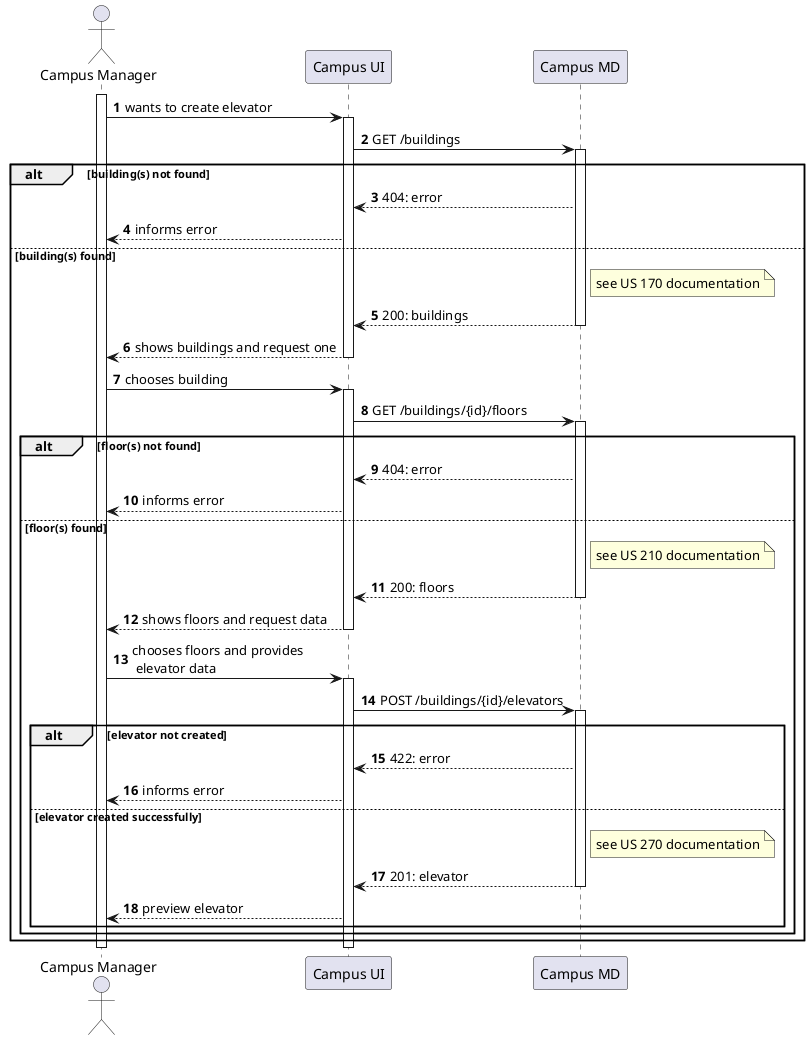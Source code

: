 @startuml
autonumber

actor "Campus Manager" as usr

participant "Campus UI" as ui
participant "Campus MD" as md

activate usr
    usr -> ui : wants to create elevator
    activate ui
        ui -> md : GET /buildings
        activate md

         alt building(s) not found
                md --> ui : 404: error
                ui --> usr :  informs error
         else building(s) found
            note right of md : see US 170 documentation
            md --> ui : 200: buildings
            deactivate md

        ui --> usr : shows buildings and request one
    deactivate ui

    usr -> ui : chooses building
    activate ui
        ui -> md : GET /buildings/{id}/floors
        activate md

        alt floor(s) not found
                md --> ui : 404: error
                ui --> usr :  informs error
        else floor(s) found

            note right of md : see US 210 documentation
            md --> ui : 200: floors
        deactivate md

        ui --> usr : shows floors and request data
    deactivate ui

    usr -> ui: chooses floors and provides\n elevator data
    activate ui
        ui -> md : POST /buildings/{id}/elevators
        activate md

            alt elevator not created
                 md --> ui : 422: error
                 ui --> usr :  informs error
            else elevator created successfully


            note right of md : see US 270 documentation
            md --> ui : 201: elevator
        deactivate md
        ui --> usr : preview elevator
        end
    end
end
    deactivate ui
deactivate usr

@enduml
